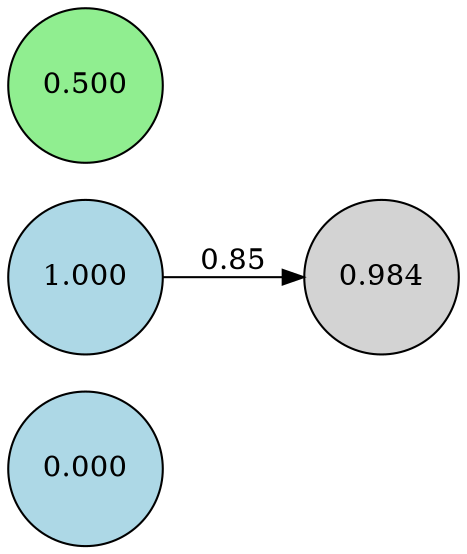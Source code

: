 digraph neat {
  rankdir=LR;
  node [shape=circle];
  node0 [label="0.000", style=filled, fillcolor=lightblue];
  node1 [label="1.000", style=filled, fillcolor=lightblue];
  node110 [label="0.500", style=filled, fillcolor=lightgreen];
  node156 [label="0.984", style=filled, fillcolor=lightgray];
  node1 -> node156 [label="0.85"];
}
